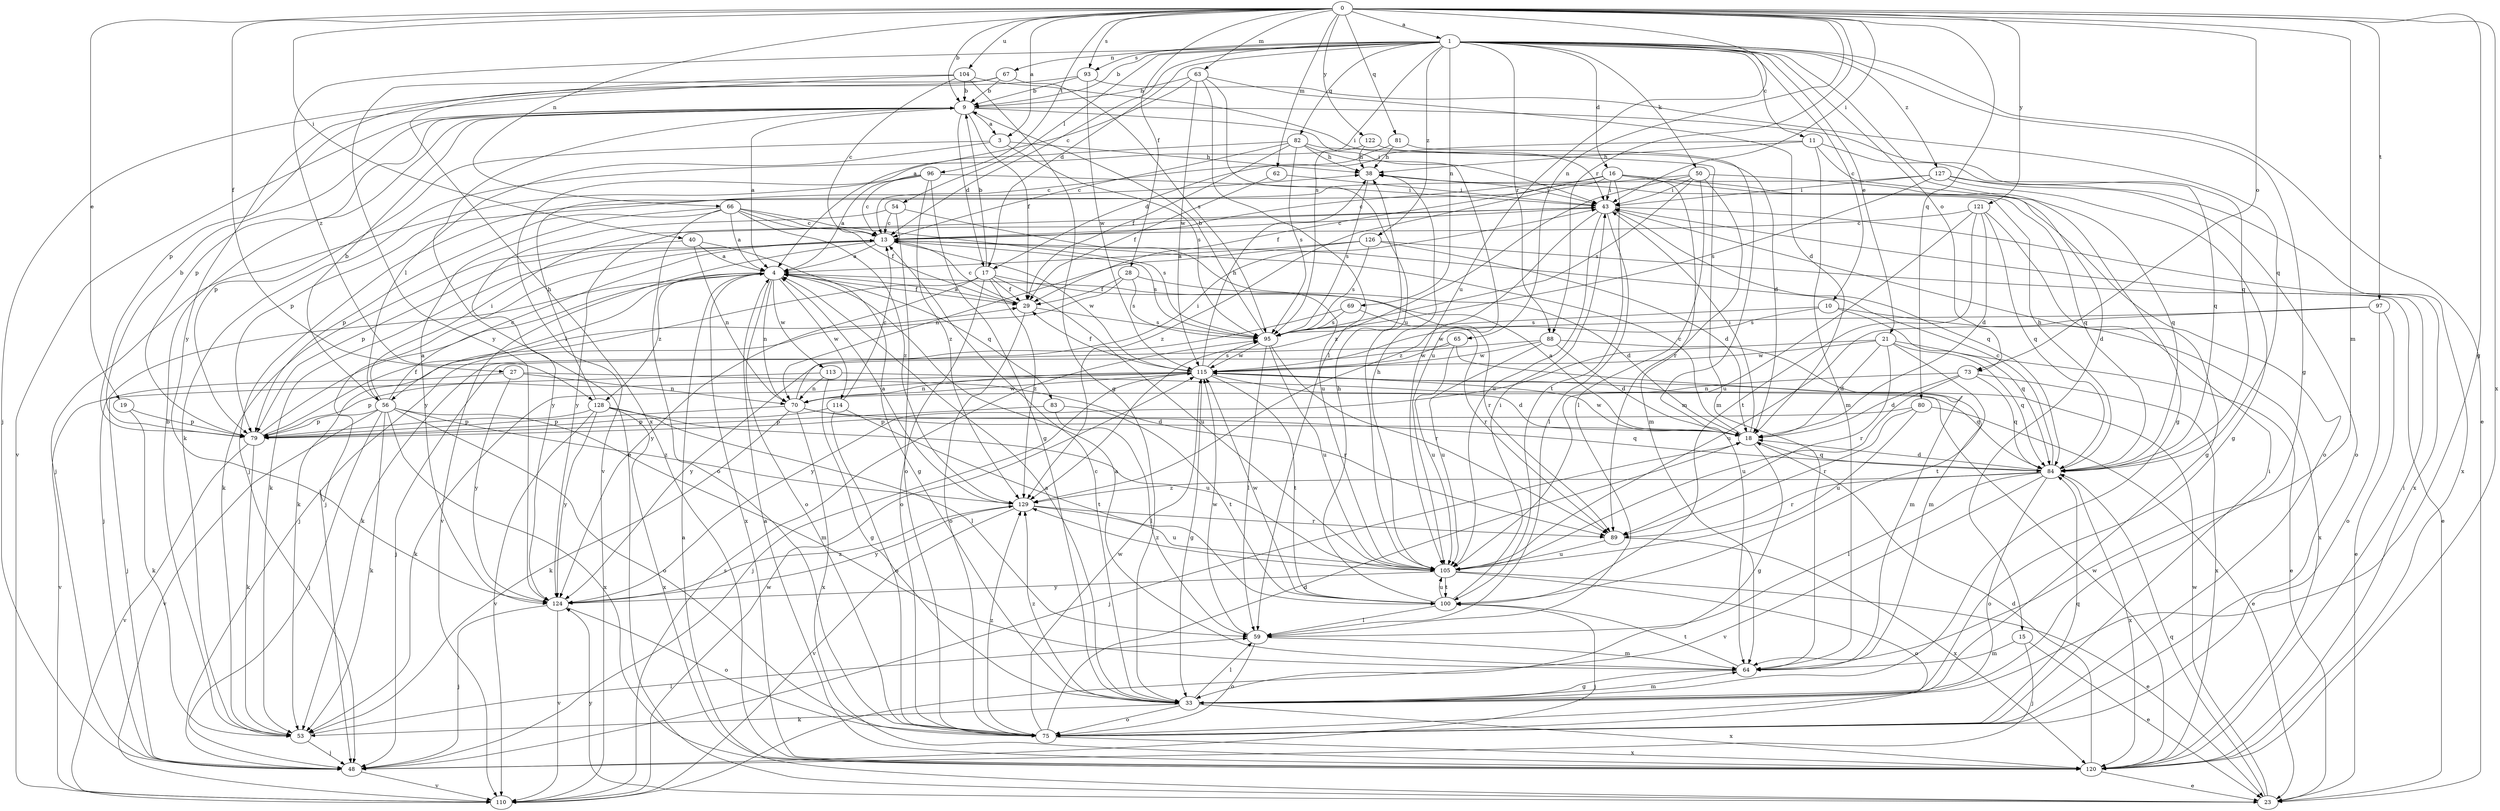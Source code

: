 strict digraph  {
0;
1;
3;
4;
9;
10;
11;
13;
15;
16;
17;
18;
19;
21;
23;
27;
28;
29;
33;
38;
40;
43;
48;
50;
53;
54;
56;
59;
62;
63;
64;
65;
66;
67;
69;
70;
73;
75;
79;
80;
81;
82;
83;
84;
88;
89;
93;
95;
96;
97;
100;
104;
105;
110;
113;
114;
115;
120;
121;
122;
124;
126;
127;
128;
129;
0 -> 1  [label=a];
0 -> 3  [label=a];
0 -> 9  [label=b];
0 -> 19  [label=e];
0 -> 27  [label=f];
0 -> 28  [label=f];
0 -> 33  [label=g];
0 -> 40  [label=i];
0 -> 43  [label=i];
0 -> 62  [label=m];
0 -> 63  [label=m];
0 -> 64  [label=m];
0 -> 65  [label=n];
0 -> 66  [label=n];
0 -> 73  [label=o];
0 -> 80  [label=q];
0 -> 81  [label=q];
0 -> 88  [label=r];
0 -> 93  [label=s];
0 -> 96  [label=t];
0 -> 97  [label=t];
0 -> 104  [label=u];
0 -> 105  [label=u];
0 -> 120  [label=x];
0 -> 121  [label=y];
0 -> 122  [label=y];
1 -> 9  [label=b];
1 -> 10  [label=c];
1 -> 11  [label=c];
1 -> 13  [label=c];
1 -> 15  [label=d];
1 -> 16  [label=d];
1 -> 17  [label=d];
1 -> 21  [label=e];
1 -> 23  [label=e];
1 -> 33  [label=g];
1 -> 50  [label=k];
1 -> 54  [label=l];
1 -> 67  [label=n];
1 -> 69  [label=n];
1 -> 73  [label=o];
1 -> 82  [label=q];
1 -> 88  [label=r];
1 -> 93  [label=s];
1 -> 95  [label=s];
1 -> 126  [label=z];
1 -> 127  [label=z];
1 -> 128  [label=z];
3 -> 38  [label=h];
3 -> 56  [label=l];
3 -> 79  [label=p];
3 -> 95  [label=s];
4 -> 29  [label=f];
4 -> 48  [label=j];
4 -> 56  [label=l];
4 -> 70  [label=n];
4 -> 75  [label=o];
4 -> 83  [label=q];
4 -> 113  [label=w];
4 -> 114  [label=w];
4 -> 120  [label=x];
4 -> 128  [label=z];
9 -> 3  [label=a];
9 -> 4  [label=a];
9 -> 17  [label=d];
9 -> 23  [label=e];
9 -> 29  [label=f];
9 -> 43  [label=i];
9 -> 79  [label=p];
9 -> 84  [label=q];
9 -> 110  [label=v];
10 -> 84  [label=q];
10 -> 95  [label=s];
10 -> 115  [label=w];
10 -> 120  [label=x];
11 -> 17  [label=d];
11 -> 33  [label=g];
11 -> 38  [label=h];
11 -> 64  [label=m];
11 -> 84  [label=q];
13 -> 4  [label=a];
13 -> 48  [label=j];
13 -> 53  [label=k];
13 -> 79  [label=p];
13 -> 95  [label=s];
13 -> 110  [label=v];
13 -> 115  [label=w];
15 -> 23  [label=e];
15 -> 48  [label=j];
15 -> 64  [label=m];
16 -> 13  [label=c];
16 -> 29  [label=f];
16 -> 43  [label=i];
16 -> 64  [label=m];
16 -> 75  [label=o];
16 -> 84  [label=q];
16 -> 100  [label=t];
16 -> 129  [label=z];
17 -> 9  [label=b];
17 -> 29  [label=f];
17 -> 53  [label=k];
17 -> 75  [label=o];
17 -> 89  [label=r];
17 -> 105  [label=u];
17 -> 124  [label=y];
17 -> 129  [label=z];
18 -> 4  [label=a];
18 -> 13  [label=c];
18 -> 33  [label=g];
18 -> 43  [label=i];
18 -> 48  [label=j];
18 -> 84  [label=q];
18 -> 115  [label=w];
19 -> 53  [label=k];
19 -> 79  [label=p];
21 -> 18  [label=d];
21 -> 23  [label=e];
21 -> 84  [label=q];
21 -> 89  [label=r];
21 -> 100  [label=t];
21 -> 115  [label=w];
21 -> 124  [label=y];
23 -> 4  [label=a];
23 -> 84  [label=q];
23 -> 115  [label=w];
23 -> 124  [label=y];
27 -> 70  [label=n];
27 -> 89  [label=r];
27 -> 110  [label=v];
27 -> 124  [label=y];
28 -> 18  [label=d];
28 -> 29  [label=f];
28 -> 48  [label=j];
28 -> 95  [label=s];
29 -> 4  [label=a];
29 -> 13  [label=c];
29 -> 75  [label=o];
29 -> 95  [label=s];
33 -> 4  [label=a];
33 -> 13  [label=c];
33 -> 53  [label=k];
33 -> 59  [label=l];
33 -> 64  [label=m];
33 -> 75  [label=o];
33 -> 120  [label=x];
33 -> 129  [label=z];
38 -> 43  [label=i];
38 -> 95  [label=s];
40 -> 4  [label=a];
40 -> 33  [label=g];
40 -> 53  [label=k];
40 -> 70  [label=n];
43 -> 13  [label=c];
43 -> 59  [label=l];
43 -> 84  [label=q];
43 -> 105  [label=u];
43 -> 120  [label=x];
43 -> 124  [label=y];
43 -> 129  [label=z];
48 -> 110  [label=v];
50 -> 43  [label=i];
50 -> 48  [label=j];
50 -> 59  [label=l];
50 -> 84  [label=q];
50 -> 89  [label=r];
50 -> 95  [label=s];
50 -> 129  [label=z];
53 -> 9  [label=b];
53 -> 48  [label=j];
53 -> 59  [label=l];
54 -> 13  [label=c];
54 -> 75  [label=o];
54 -> 105  [label=u];
54 -> 124  [label=y];
56 -> 9  [label=b];
56 -> 13  [label=c];
56 -> 43  [label=i];
56 -> 48  [label=j];
56 -> 53  [label=k];
56 -> 64  [label=m];
56 -> 75  [label=o];
56 -> 79  [label=p];
56 -> 110  [label=v];
56 -> 120  [label=x];
56 -> 129  [label=z];
59 -> 64  [label=m];
59 -> 75  [label=o];
59 -> 115  [label=w];
62 -> 29  [label=f];
62 -> 43  [label=i];
63 -> 4  [label=a];
63 -> 9  [label=b];
63 -> 18  [label=d];
63 -> 59  [label=l];
63 -> 105  [label=u];
63 -> 115  [label=w];
64 -> 4  [label=a];
64 -> 33  [label=g];
64 -> 100  [label=t];
65 -> 48  [label=j];
65 -> 64  [label=m];
65 -> 105  [label=u];
65 -> 115  [label=w];
66 -> 4  [label=a];
66 -> 13  [label=c];
66 -> 29  [label=f];
66 -> 75  [label=o];
66 -> 79  [label=p];
66 -> 95  [label=s];
66 -> 124  [label=y];
66 -> 129  [label=z];
67 -> 9  [label=b];
67 -> 95  [label=s];
67 -> 120  [label=x];
67 -> 124  [label=y];
69 -> 53  [label=k];
69 -> 89  [label=r];
69 -> 95  [label=s];
70 -> 18  [label=d];
70 -> 43  [label=i];
70 -> 53  [label=k];
70 -> 79  [label=p];
70 -> 84  [label=q];
70 -> 115  [label=w];
70 -> 120  [label=x];
73 -> 18  [label=d];
73 -> 70  [label=n];
73 -> 84  [label=q];
73 -> 105  [label=u];
73 -> 120  [label=x];
75 -> 18  [label=d];
75 -> 43  [label=i];
75 -> 84  [label=q];
75 -> 115  [label=w];
75 -> 120  [label=x];
75 -> 129  [label=z];
79 -> 4  [label=a];
79 -> 9  [label=b];
79 -> 29  [label=f];
79 -> 53  [label=k];
79 -> 110  [label=v];
80 -> 23  [label=e];
80 -> 79  [label=p];
80 -> 89  [label=r];
80 -> 105  [label=u];
81 -> 13  [label=c];
81 -> 38  [label=h];
81 -> 64  [label=m];
82 -> 13  [label=c];
82 -> 29  [label=f];
82 -> 38  [label=h];
82 -> 64  [label=m];
82 -> 95  [label=s];
82 -> 105  [label=u];
82 -> 110  [label=v];
83 -> 59  [label=l];
83 -> 79  [label=p];
83 -> 100  [label=t];
84 -> 13  [label=c];
84 -> 18  [label=d];
84 -> 38  [label=h];
84 -> 59  [label=l];
84 -> 75  [label=o];
84 -> 89  [label=r];
84 -> 110  [label=v];
84 -> 120  [label=x];
84 -> 129  [label=z];
88 -> 18  [label=d];
88 -> 64  [label=m];
88 -> 105  [label=u];
88 -> 115  [label=w];
88 -> 124  [label=y];
89 -> 105  [label=u];
89 -> 120  [label=x];
93 -> 9  [label=b];
93 -> 79  [label=p];
93 -> 84  [label=q];
93 -> 115  [label=w];
95 -> 9  [label=b];
95 -> 59  [label=l];
95 -> 89  [label=r];
95 -> 105  [label=u];
95 -> 115  [label=w];
96 -> 4  [label=a];
96 -> 13  [label=c];
96 -> 33  [label=g];
96 -> 43  [label=i];
96 -> 48  [label=j];
96 -> 129  [label=z];
97 -> 23  [label=e];
97 -> 75  [label=o];
97 -> 95  [label=s];
97 -> 105  [label=u];
100 -> 38  [label=h];
100 -> 43  [label=i];
100 -> 48  [label=j];
100 -> 59  [label=l];
100 -> 105  [label=u];
100 -> 115  [label=w];
104 -> 9  [label=b];
104 -> 13  [label=c];
104 -> 33  [label=g];
104 -> 43  [label=i];
104 -> 48  [label=j];
104 -> 124  [label=y];
105 -> 23  [label=e];
105 -> 38  [label=h];
105 -> 75  [label=o];
105 -> 100  [label=t];
105 -> 124  [label=y];
105 -> 129  [label=z];
110 -> 95  [label=s];
110 -> 115  [label=w];
113 -> 33  [label=g];
113 -> 48  [label=j];
113 -> 70  [label=n];
113 -> 84  [label=q];
114 -> 13  [label=c];
114 -> 75  [label=o];
114 -> 79  [label=p];
114 -> 100  [label=t];
115 -> 18  [label=d];
115 -> 29  [label=f];
115 -> 33  [label=g];
115 -> 38  [label=h];
115 -> 48  [label=j];
115 -> 53  [label=k];
115 -> 70  [label=n];
115 -> 79  [label=p];
115 -> 95  [label=s];
115 -> 100  [label=t];
120 -> 4  [label=a];
120 -> 18  [label=d];
120 -> 23  [label=e];
120 -> 43  [label=i];
120 -> 115  [label=w];
121 -> 13  [label=c];
121 -> 18  [label=d];
121 -> 33  [label=g];
121 -> 84  [label=q];
121 -> 100  [label=t];
121 -> 105  [label=u];
122 -> 18  [label=d];
122 -> 38  [label=h];
122 -> 53  [label=k];
124 -> 48  [label=j];
124 -> 75  [label=o];
124 -> 110  [label=v];
124 -> 129  [label=z];
126 -> 4  [label=a];
126 -> 18  [label=d];
126 -> 23  [label=e];
126 -> 70  [label=n];
126 -> 95  [label=s];
127 -> 33  [label=g];
127 -> 43  [label=i];
127 -> 75  [label=o];
127 -> 79  [label=p];
127 -> 95  [label=s];
127 -> 120  [label=x];
128 -> 38  [label=h];
128 -> 59  [label=l];
128 -> 79  [label=p];
128 -> 105  [label=u];
128 -> 110  [label=v];
128 -> 120  [label=x];
128 -> 124  [label=y];
129 -> 4  [label=a];
129 -> 89  [label=r];
129 -> 105  [label=u];
129 -> 110  [label=v];
129 -> 124  [label=y];
}

